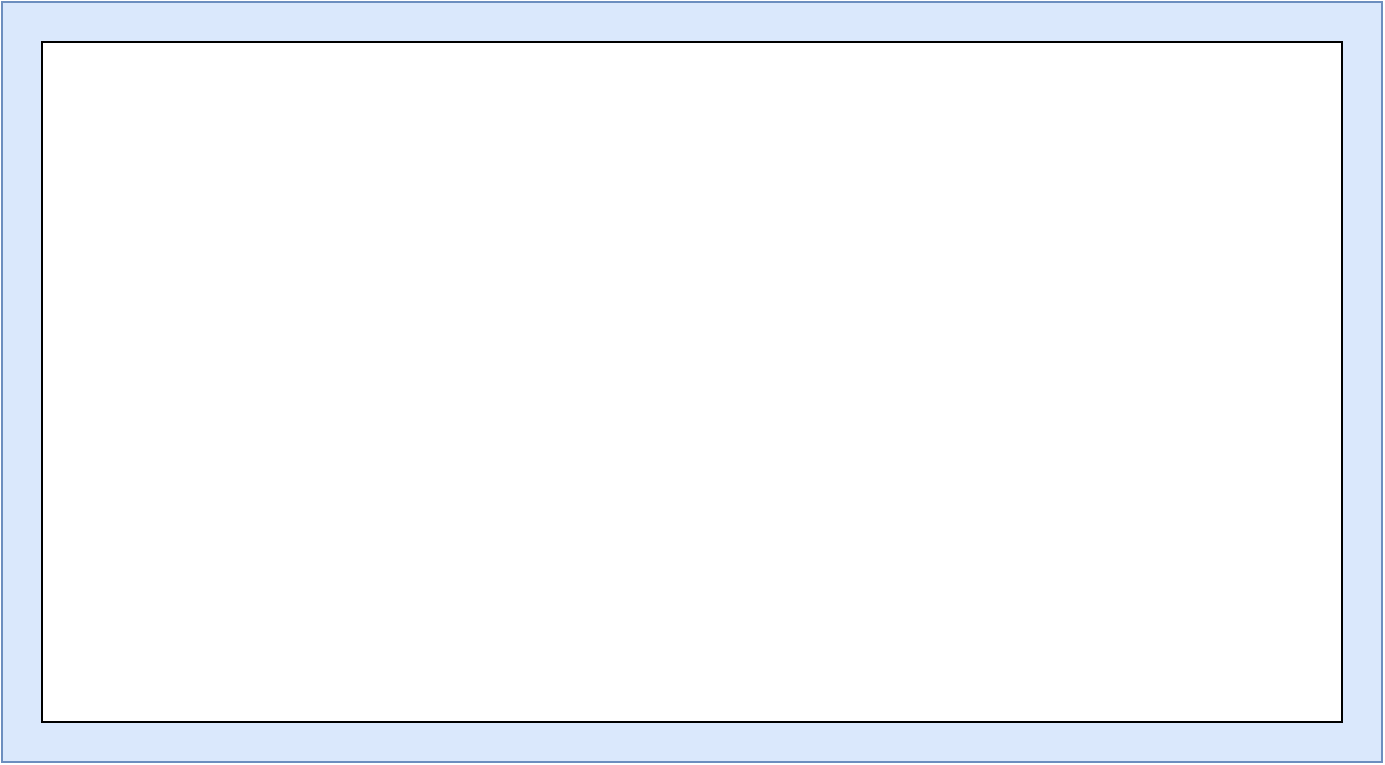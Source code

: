 <mxfile version="24.9.1">
  <diagram name="Page-1" id="-t7Jp1w-SERRppie35V7">
    <mxGraphModel dx="794" dy="458" grid="1" gridSize="10" guides="1" tooltips="1" connect="1" arrows="1" fold="1" page="1" pageScale="1" pageWidth="827" pageHeight="1169" math="0" shadow="0">
      <root>
        <mxCell id="0" />
        <mxCell id="1" parent="0" />
        <mxCell id="LxRORDxed8u0GLHptMOY-1" value="" style="rounded=0;whiteSpace=wrap;html=1;fillColor=#dae8fc;strokeColor=#6c8ebf;" vertex="1" parent="1">
          <mxGeometry x="100" y="50" width="690" height="380" as="geometry" />
        </mxCell>
        <mxCell id="LxRORDxed8u0GLHptMOY-2" value="" style="rounded=0;whiteSpace=wrap;html=1;" vertex="1" parent="1">
          <mxGeometry x="120" y="70" width="650" height="340" as="geometry" />
        </mxCell>
      </root>
    </mxGraphModel>
  </diagram>
</mxfile>
